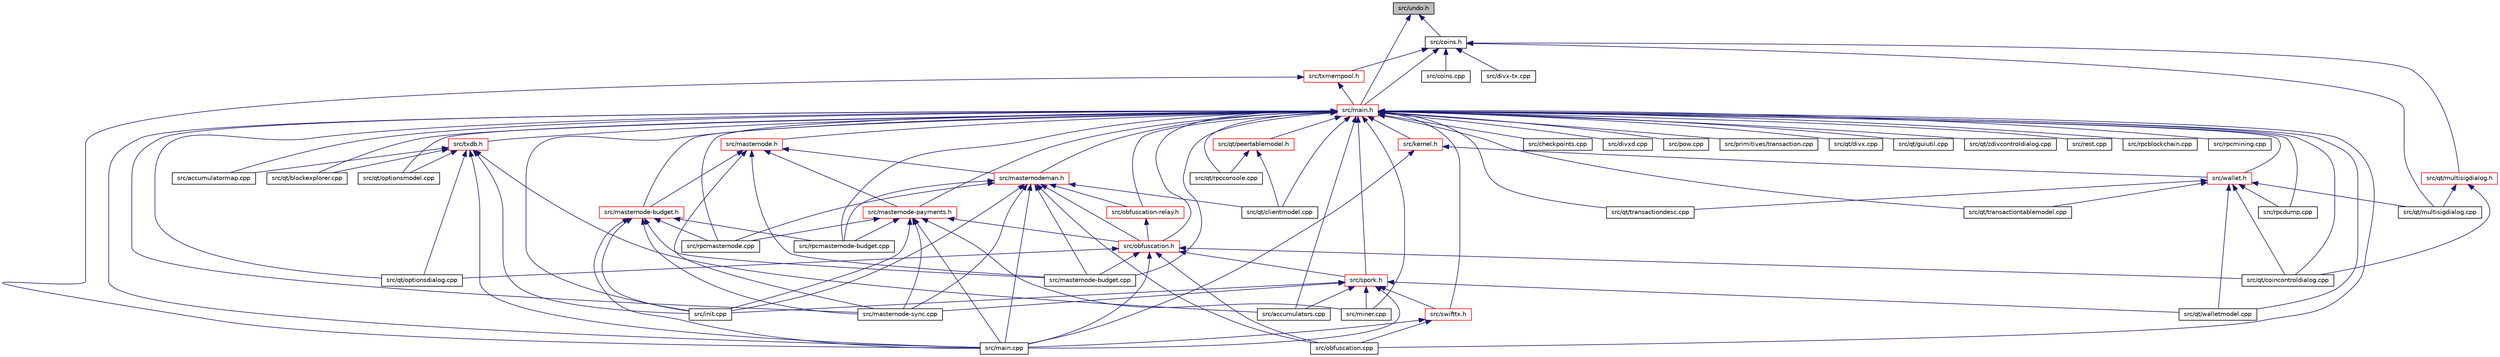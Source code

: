 digraph "src/undo.h"
{
  edge [fontname="Helvetica",fontsize="10",labelfontname="Helvetica",labelfontsize="10"];
  node [fontname="Helvetica",fontsize="10",shape=record];
  Node42 [label="src/undo.h",height=0.2,width=0.4,color="black", fillcolor="grey75", style="filled", fontcolor="black"];
  Node42 -> Node43 [dir="back",color="midnightblue",fontsize="10",style="solid",fontname="Helvetica"];
  Node43 [label="src/coins.h",height=0.2,width=0.4,color="black", fillcolor="white", style="filled",URL="$coins_8h.html"];
  Node43 -> Node44 [dir="back",color="midnightblue",fontsize="10",style="solid",fontname="Helvetica"];
  Node44 [label="src/main.h",height=0.2,width=0.4,color="red", fillcolor="white", style="filled",URL="$main_8h.html"];
  Node44 -> Node45 [dir="back",color="midnightblue",fontsize="10",style="solid",fontname="Helvetica"];
  Node45 [label="src/accumulatormap.cpp",height=0.2,width=0.4,color="black", fillcolor="white", style="filled",URL="$accumulatormap_8cpp.html"];
  Node44 -> Node46 [dir="back",color="midnightblue",fontsize="10",style="solid",fontname="Helvetica"];
  Node46 [label="src/txdb.h",height=0.2,width=0.4,color="red", fillcolor="white", style="filled",URL="$txdb_8h.html"];
  Node46 -> Node45 [dir="back",color="midnightblue",fontsize="10",style="solid",fontname="Helvetica"];
  Node46 -> Node47 [dir="back",color="midnightblue",fontsize="10",style="solid",fontname="Helvetica"];
  Node47 [label="src/accumulators.cpp",height=0.2,width=0.4,color="black", fillcolor="white", style="filled",URL="$accumulators_8cpp.html"];
  Node46 -> Node48 [dir="back",color="midnightblue",fontsize="10",style="solid",fontname="Helvetica"];
  Node48 [label="src/init.cpp",height=0.2,width=0.4,color="black", fillcolor="white", style="filled",URL="$init_8cpp.html"];
  Node46 -> Node49 [dir="back",color="midnightblue",fontsize="10",style="solid",fontname="Helvetica"];
  Node49 [label="src/main.cpp",height=0.2,width=0.4,color="black", fillcolor="white", style="filled",URL="$main_8cpp.html"];
  Node46 -> Node50 [dir="back",color="midnightblue",fontsize="10",style="solid",fontname="Helvetica"];
  Node50 [label="src/qt/blockexplorer.cpp",height=0.2,width=0.4,color="black", fillcolor="white", style="filled",URL="$blockexplorer_8cpp.html"];
  Node46 -> Node51 [dir="back",color="midnightblue",fontsize="10",style="solid",fontname="Helvetica"];
  Node51 [label="src/qt/optionsdialog.cpp",height=0.2,width=0.4,color="black", fillcolor="white", style="filled",URL="$optionsdialog_8cpp.html"];
  Node46 -> Node52 [dir="back",color="midnightblue",fontsize="10",style="solid",fontname="Helvetica"];
  Node52 [label="src/qt/optionsmodel.cpp",height=0.2,width=0.4,color="black", fillcolor="white", style="filled",URL="$optionsmodel_8cpp.html"];
  Node44 -> Node47 [dir="back",color="midnightblue",fontsize="10",style="solid",fontname="Helvetica"];
  Node44 -> Node54 [dir="back",color="midnightblue",fontsize="10",style="solid",fontname="Helvetica"];
  Node54 [label="src/spork.h",height=0.2,width=0.4,color="red", fillcolor="white", style="filled",URL="$spork_8h.html"];
  Node54 -> Node47 [dir="back",color="midnightblue",fontsize="10",style="solid",fontname="Helvetica"];
  Node54 -> Node48 [dir="back",color="midnightblue",fontsize="10",style="solid",fontname="Helvetica"];
  Node54 -> Node49 [dir="back",color="midnightblue",fontsize="10",style="solid",fontname="Helvetica"];
  Node54 -> Node59 [dir="back",color="midnightblue",fontsize="10",style="solid",fontname="Helvetica"];
  Node59 [label="src/swifttx.h",height=0.2,width=0.4,color="red", fillcolor="white", style="filled",URL="$swifttx_8h.html"];
  Node59 -> Node49 [dir="back",color="midnightblue",fontsize="10",style="solid",fontname="Helvetica"];
  Node59 -> Node60 [dir="back",color="midnightblue",fontsize="10",style="solid",fontname="Helvetica"];
  Node60 [label="src/obfuscation.cpp",height=0.2,width=0.4,color="black", fillcolor="white", style="filled",URL="$obfuscation_8cpp.html"];
  Node54 -> Node102 [dir="back",color="midnightblue",fontsize="10",style="solid",fontname="Helvetica"];
  Node102 [label="src/masternode-sync.cpp",height=0.2,width=0.4,color="black", fillcolor="white", style="filled",URL="$masternode-sync_8cpp.html"];
  Node54 -> Node104 [dir="back",color="midnightblue",fontsize="10",style="solid",fontname="Helvetica"];
  Node104 [label="src/miner.cpp",height=0.2,width=0.4,color="black", fillcolor="white", style="filled",URL="$miner_8cpp.html"];
  Node54 -> Node91 [dir="back",color="midnightblue",fontsize="10",style="solid",fontname="Helvetica"];
  Node91 [label="src/qt/walletmodel.cpp",height=0.2,width=0.4,color="black", fillcolor="white", style="filled",URL="$walletmodel_8cpp.html"];
  Node44 -> Node107 [dir="back",color="midnightblue",fontsize="10",style="solid",fontname="Helvetica"];
  Node107 [label="src/obfuscation.h",height=0.2,width=0.4,color="red", fillcolor="white", style="filled",URL="$obfuscation_8h.html"];
  Node107 -> Node54 [dir="back",color="midnightblue",fontsize="10",style="solid",fontname="Helvetica"];
  Node107 -> Node49 [dir="back",color="midnightblue",fontsize="10",style="solid",fontname="Helvetica"];
  Node107 -> Node113 [dir="back",color="midnightblue",fontsize="10",style="solid",fontname="Helvetica"];
  Node113 [label="src/masternode-budget.cpp",height=0.2,width=0.4,color="black", fillcolor="white", style="filled",URL="$masternode-budget_8cpp.html"];
  Node107 -> Node60 [dir="back",color="midnightblue",fontsize="10",style="solid",fontname="Helvetica"];
  Node107 -> Node67 [dir="back",color="midnightblue",fontsize="10",style="solid",fontname="Helvetica"];
  Node67 [label="src/qt/coincontroldialog.cpp",height=0.2,width=0.4,color="black", fillcolor="white", style="filled",URL="$coincontroldialog_8cpp.html"];
  Node107 -> Node51 [dir="back",color="midnightblue",fontsize="10",style="solid",fontname="Helvetica"];
  Node44 -> Node116 [dir="back",color="midnightblue",fontsize="10",style="solid",fontname="Helvetica"];
  Node116 [label="src/masternode-payments.h",height=0.2,width=0.4,color="red", fillcolor="white", style="filled",URL="$masternode-payments_8h.html"];
  Node116 -> Node107 [dir="back",color="midnightblue",fontsize="10",style="solid",fontname="Helvetica"];
  Node116 -> Node48 [dir="back",color="midnightblue",fontsize="10",style="solid",fontname="Helvetica"];
  Node116 -> Node49 [dir="back",color="midnightblue",fontsize="10",style="solid",fontname="Helvetica"];
  Node116 -> Node102 [dir="back",color="midnightblue",fontsize="10",style="solid",fontname="Helvetica"];
  Node116 -> Node104 [dir="back",color="midnightblue",fontsize="10",style="solid",fontname="Helvetica"];
  Node116 -> Node111 [dir="back",color="midnightblue",fontsize="10",style="solid",fontname="Helvetica"];
  Node111 [label="src/rpcmasternode-budget.cpp",height=0.2,width=0.4,color="black", fillcolor="white", style="filled",URL="$rpcmasternode-budget_8cpp.html"];
  Node116 -> Node112 [dir="back",color="midnightblue",fontsize="10",style="solid",fontname="Helvetica"];
  Node112 [label="src/rpcmasternode.cpp",height=0.2,width=0.4,color="black", fillcolor="white", style="filled",URL="$rpcmasternode_8cpp.html"];
  Node44 -> Node117 [dir="back",color="midnightblue",fontsize="10",style="solid",fontname="Helvetica"];
  Node117 [label="src/masternode.h",height=0.2,width=0.4,color="red", fillcolor="white", style="filled",URL="$masternode_8h.html"];
  Node117 -> Node116 [dir="back",color="midnightblue",fontsize="10",style="solid",fontname="Helvetica"];
  Node117 -> Node118 [dir="back",color="midnightblue",fontsize="10",style="solid",fontname="Helvetica"];
  Node118 [label="src/masternodeman.h",height=0.2,width=0.4,color="red", fillcolor="white", style="filled",URL="$masternodeman_8h.html"];
  Node118 -> Node107 [dir="back",color="midnightblue",fontsize="10",style="solid",fontname="Helvetica"];
  Node118 -> Node109 [dir="back",color="midnightblue",fontsize="10",style="solid",fontname="Helvetica"];
  Node109 [label="src/obfuscation-relay.h",height=0.2,width=0.4,color="red", fillcolor="white", style="filled",URL="$obfuscation-relay_8h.html"];
  Node109 -> Node107 [dir="back",color="midnightblue",fontsize="10",style="solid",fontname="Helvetica"];
  Node118 -> Node48 [dir="back",color="midnightblue",fontsize="10",style="solid",fontname="Helvetica"];
  Node118 -> Node49 [dir="back",color="midnightblue",fontsize="10",style="solid",fontname="Helvetica"];
  Node118 -> Node113 [dir="back",color="midnightblue",fontsize="10",style="solid",fontname="Helvetica"];
  Node118 -> Node102 [dir="back",color="midnightblue",fontsize="10",style="solid",fontname="Helvetica"];
  Node118 -> Node60 [dir="back",color="midnightblue",fontsize="10",style="solid",fontname="Helvetica"];
  Node118 -> Node119 [dir="back",color="midnightblue",fontsize="10",style="solid",fontname="Helvetica"];
  Node119 [label="src/qt/clientmodel.cpp",height=0.2,width=0.4,color="black", fillcolor="white", style="filled",URL="$clientmodel_8cpp.html"];
  Node118 -> Node111 [dir="back",color="midnightblue",fontsize="10",style="solid",fontname="Helvetica"];
  Node118 -> Node112 [dir="back",color="midnightblue",fontsize="10",style="solid",fontname="Helvetica"];
  Node117 -> Node120 [dir="back",color="midnightblue",fontsize="10",style="solid",fontname="Helvetica"];
  Node120 [label="src/masternode-budget.h",height=0.2,width=0.4,color="red", fillcolor="white", style="filled",URL="$masternode-budget_8h.html"];
  Node120 -> Node48 [dir="back",color="midnightblue",fontsize="10",style="solid",fontname="Helvetica"];
  Node120 -> Node49 [dir="back",color="midnightblue",fontsize="10",style="solid",fontname="Helvetica"];
  Node120 -> Node113 [dir="back",color="midnightblue",fontsize="10",style="solid",fontname="Helvetica"];
  Node120 -> Node102 [dir="back",color="midnightblue",fontsize="10",style="solid",fontname="Helvetica"];
  Node120 -> Node111 [dir="back",color="midnightblue",fontsize="10",style="solid",fontname="Helvetica"];
  Node120 -> Node112 [dir="back",color="midnightblue",fontsize="10",style="solid",fontname="Helvetica"];
  Node117 -> Node113 [dir="back",color="midnightblue",fontsize="10",style="solid",fontname="Helvetica"];
  Node117 -> Node102 [dir="back",color="midnightblue",fontsize="10",style="solid",fontname="Helvetica"];
  Node44 -> Node118 [dir="back",color="midnightblue",fontsize="10",style="solid",fontname="Helvetica"];
  Node44 -> Node125 [dir="back",color="midnightblue",fontsize="10",style="solid",fontname="Helvetica"];
  Node125 [label="src/kernel.h",height=0.2,width=0.4,color="red", fillcolor="white", style="filled",URL="$kernel_8h.html"];
  Node125 -> Node126 [dir="back",color="midnightblue",fontsize="10",style="solid",fontname="Helvetica"];
  Node126 [label="src/wallet.h",height=0.2,width=0.4,color="red", fillcolor="white", style="filled",URL="$wallet_8h.html"];
  Node126 -> Node67 [dir="back",color="midnightblue",fontsize="10",style="solid",fontname="Helvetica"];
  Node126 -> Node69 [dir="back",color="midnightblue",fontsize="10",style="solid",fontname="Helvetica"];
  Node69 [label="src/qt/multisigdialog.cpp",height=0.2,width=0.4,color="black", fillcolor="white", style="filled",URL="$multisigdialog_8cpp.html"];
  Node126 -> Node81 [dir="back",color="midnightblue",fontsize="10",style="solid",fontname="Helvetica"];
  Node81 [label="src/qt/transactiondesc.cpp",height=0.2,width=0.4,color="black", fillcolor="white", style="filled",URL="$transactiondesc_8cpp.html"];
  Node126 -> Node95 [dir="back",color="midnightblue",fontsize="10",style="solid",fontname="Helvetica"];
  Node95 [label="src/qt/transactiontablemodel.cpp",height=0.2,width=0.4,color="black", fillcolor="white", style="filled",URL="$transactiontablemodel_8cpp.html"];
  Node126 -> Node91 [dir="back",color="midnightblue",fontsize="10",style="solid",fontname="Helvetica"];
  Node126 -> Node127 [dir="back",color="midnightblue",fontsize="10",style="solid",fontname="Helvetica"];
  Node127 [label="src/rpcdump.cpp",height=0.2,width=0.4,color="black", fillcolor="white", style="filled",URL="$rpcdump_8cpp.html"];
  Node125 -> Node49 [dir="back",color="midnightblue",fontsize="10",style="solid",fontname="Helvetica"];
  Node44 -> Node126 [dir="back",color="midnightblue",fontsize="10",style="solid",fontname="Helvetica"];
  Node44 -> Node109 [dir="back",color="midnightblue",fontsize="10",style="solid",fontname="Helvetica"];
  Node44 -> Node130 [dir="back",color="midnightblue",fontsize="10",style="solid",fontname="Helvetica"];
  Node130 [label="src/checkpoints.cpp",height=0.2,width=0.4,color="black", fillcolor="white", style="filled",URL="$checkpoints_8cpp.html"];
  Node44 -> Node131 [dir="back",color="midnightblue",fontsize="10",style="solid",fontname="Helvetica"];
  Node131 [label="src/divxd.cpp",height=0.2,width=0.4,color="black", fillcolor="white", style="filled",URL="$divxd_8cpp.html"];
  Node44 -> Node48 [dir="back",color="midnightblue",fontsize="10",style="solid",fontname="Helvetica"];
  Node44 -> Node120 [dir="back",color="midnightblue",fontsize="10",style="solid",fontname="Helvetica"];
  Node44 -> Node49 [dir="back",color="midnightblue",fontsize="10",style="solid",fontname="Helvetica"];
  Node44 -> Node59 [dir="back",color="midnightblue",fontsize="10",style="solid",fontname="Helvetica"];
  Node44 -> Node113 [dir="back",color="midnightblue",fontsize="10",style="solid",fontname="Helvetica"];
  Node44 -> Node102 [dir="back",color="midnightblue",fontsize="10",style="solid",fontname="Helvetica"];
  Node44 -> Node104 [dir="back",color="midnightblue",fontsize="10",style="solid",fontname="Helvetica"];
  Node44 -> Node60 [dir="back",color="midnightblue",fontsize="10",style="solid",fontname="Helvetica"];
  Node44 -> Node132 [dir="back",color="midnightblue",fontsize="10",style="solid",fontname="Helvetica"];
  Node132 [label="src/pow.cpp",height=0.2,width=0.4,color="black", fillcolor="white", style="filled",URL="$pow_8cpp.html"];
  Node44 -> Node133 [dir="back",color="midnightblue",fontsize="10",style="solid",fontname="Helvetica"];
  Node133 [label="src/primitives/transaction.cpp",height=0.2,width=0.4,color="black", fillcolor="white", style="filled",URL="$transaction_8cpp.html"];
  Node44 -> Node134 [dir="back",color="midnightblue",fontsize="10",style="solid",fontname="Helvetica"];
  Node134 [label="src/qt/peertablemodel.h",height=0.2,width=0.4,color="red", fillcolor="white", style="filled",URL="$peertablemodel_8h.html"];
  Node134 -> Node119 [dir="back",color="midnightblue",fontsize="10",style="solid",fontname="Helvetica"];
  Node134 -> Node136 [dir="back",color="midnightblue",fontsize="10",style="solid",fontname="Helvetica"];
  Node136 [label="src/qt/rpcconsole.cpp",height=0.2,width=0.4,color="black", fillcolor="white", style="filled",URL="$rpcconsole_8cpp.html"];
  Node44 -> Node50 [dir="back",color="midnightblue",fontsize="10",style="solid",fontname="Helvetica"];
  Node44 -> Node119 [dir="back",color="midnightblue",fontsize="10",style="solid",fontname="Helvetica"];
  Node44 -> Node67 [dir="back",color="midnightblue",fontsize="10",style="solid",fontname="Helvetica"];
  Node44 -> Node138 [dir="back",color="midnightblue",fontsize="10",style="solid",fontname="Helvetica"];
  Node138 [label="src/qt/divx.cpp",height=0.2,width=0.4,color="black", fillcolor="white", style="filled",URL="$divx_8cpp.html"];
  Node44 -> Node71 [dir="back",color="midnightblue",fontsize="10",style="solid",fontname="Helvetica"];
  Node71 [label="src/qt/guiutil.cpp",height=0.2,width=0.4,color="black", fillcolor="white", style="filled",URL="$guiutil_8cpp.html"];
  Node44 -> Node51 [dir="back",color="midnightblue",fontsize="10",style="solid",fontname="Helvetica"];
  Node44 -> Node52 [dir="back",color="midnightblue",fontsize="10",style="solid",fontname="Helvetica"];
  Node44 -> Node136 [dir="back",color="midnightblue",fontsize="10",style="solid",fontname="Helvetica"];
  Node44 -> Node81 [dir="back",color="midnightblue",fontsize="10",style="solid",fontname="Helvetica"];
  Node44 -> Node95 [dir="back",color="midnightblue",fontsize="10",style="solid",fontname="Helvetica"];
  Node44 -> Node91 [dir="back",color="midnightblue",fontsize="10",style="solid",fontname="Helvetica"];
  Node44 -> Node97 [dir="back",color="midnightblue",fontsize="10",style="solid",fontname="Helvetica"];
  Node97 [label="src/qt/zdivcontroldialog.cpp",height=0.2,width=0.4,color="black", fillcolor="white", style="filled",URL="$zdivcontroldialog_8cpp.html"];
  Node44 -> Node139 [dir="back",color="midnightblue",fontsize="10",style="solid",fontname="Helvetica"];
  Node139 [label="src/rest.cpp",height=0.2,width=0.4,color="black", fillcolor="white", style="filled",URL="$rest_8cpp.html"];
  Node44 -> Node140 [dir="back",color="midnightblue",fontsize="10",style="solid",fontname="Helvetica"];
  Node140 [label="src/rpcblockchain.cpp",height=0.2,width=0.4,color="black", fillcolor="white", style="filled",URL="$rpcblockchain_8cpp.html"];
  Node44 -> Node127 [dir="back",color="midnightblue",fontsize="10",style="solid",fontname="Helvetica"];
  Node44 -> Node111 [dir="back",color="midnightblue",fontsize="10",style="solid",fontname="Helvetica"];
  Node44 -> Node112 [dir="back",color="midnightblue",fontsize="10",style="solid",fontname="Helvetica"];
  Node44 -> Node141 [dir="back",color="midnightblue",fontsize="10",style="solid",fontname="Helvetica"];
  Node141 [label="src/rpcmining.cpp",height=0.2,width=0.4,color="black", fillcolor="white", style="filled",URL="$rpcmining_8cpp.html"];
  Node43 -> Node148 [dir="back",color="midnightblue",fontsize="10",style="solid",fontname="Helvetica"];
  Node148 [label="src/txmempool.h",height=0.2,width=0.4,color="red", fillcolor="white", style="filled",URL="$txmempool_8h.html"];
  Node148 -> Node44 [dir="back",color="midnightblue",fontsize="10",style="solid",fontname="Helvetica"];
  Node148 -> Node49 [dir="back",color="midnightblue",fontsize="10",style="solid",fontname="Helvetica"];
  Node43 -> Node149 [dir="back",color="midnightblue",fontsize="10",style="solid",fontname="Helvetica"];
  Node149 [label="src/coins.cpp",height=0.2,width=0.4,color="black", fillcolor="white", style="filled",URL="$coins_8cpp.html"];
  Node43 -> Node150 [dir="back",color="midnightblue",fontsize="10",style="solid",fontname="Helvetica"];
  Node150 [label="src/divx-tx.cpp",height=0.2,width=0.4,color="black", fillcolor="white", style="filled",URL="$divx-tx_8cpp.html"];
  Node43 -> Node68 [dir="back",color="midnightblue",fontsize="10",style="solid",fontname="Helvetica"];
  Node68 [label="src/qt/multisigdialog.h",height=0.2,width=0.4,color="red", fillcolor="white", style="filled",URL="$multisigdialog_8h.html"];
  Node68 -> Node67 [dir="back",color="midnightblue",fontsize="10",style="solid",fontname="Helvetica"];
  Node68 -> Node69 [dir="back",color="midnightblue",fontsize="10",style="solid",fontname="Helvetica"];
  Node43 -> Node69 [dir="back",color="midnightblue",fontsize="10",style="solid",fontname="Helvetica"];
  Node42 -> Node44 [dir="back",color="midnightblue",fontsize="10",style="solid",fontname="Helvetica"];
}
